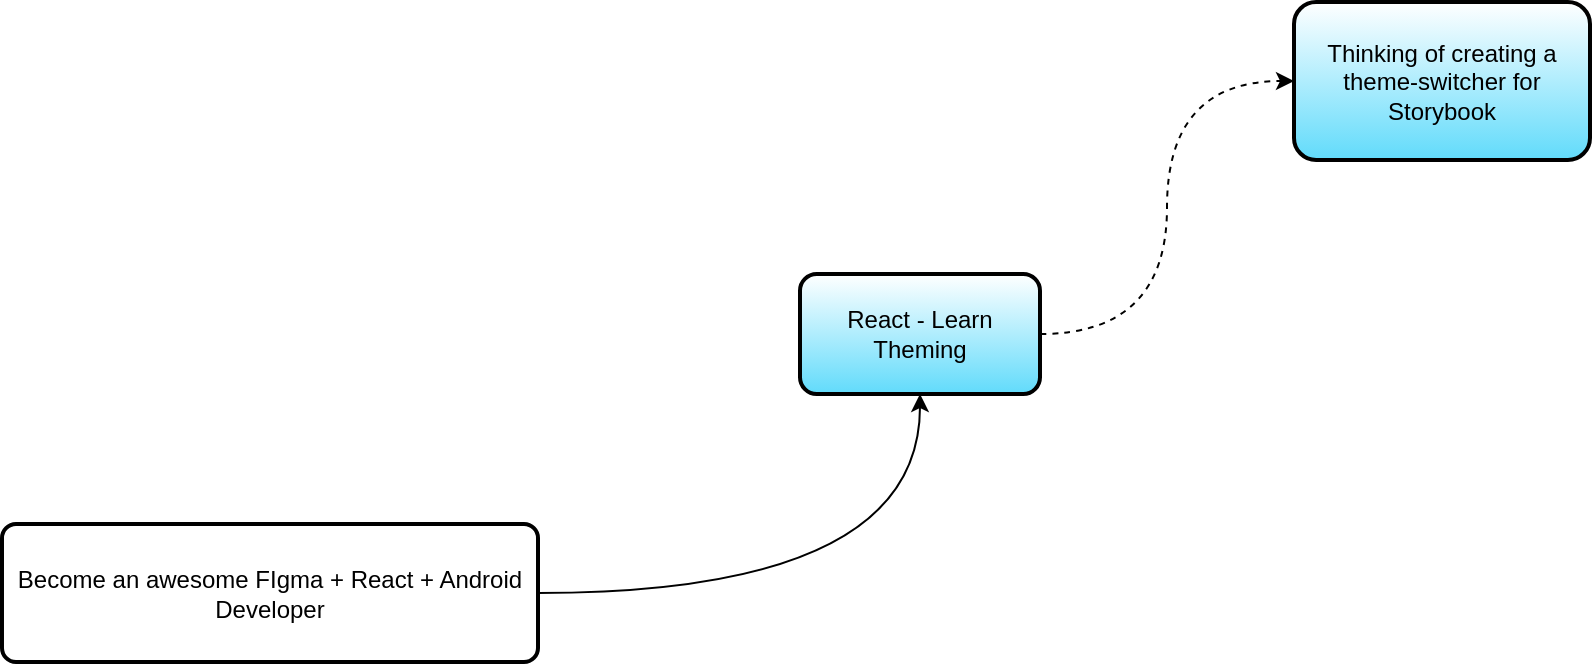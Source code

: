 <mxfile version="21.2.1" type="github">
  <diagram name="Page-1" id="gWOQzrso8Atp6gNEhlsF">
    <mxGraphModel dx="954" dy="1017" grid="0" gridSize="10" guides="1" tooltips="1" connect="1" arrows="1" fold="1" page="0" pageScale="1" pageWidth="850" pageHeight="1100" math="0" shadow="0">
      <root>
        <mxCell id="0" />
        <mxCell id="1" parent="0" />
        <mxCell id="rfJibXWuo8m3Vh0Ya6If-3" value="" style="edgeStyle=orthogonalEdgeStyle;rounded=0;orthogonalLoop=1;jettySize=auto;html=1;elbow=vertical;curved=1;" edge="1" parent="1" source="rfJibXWuo8m3Vh0Ya6If-1" target="rfJibXWuo8m3Vh0Ya6If-2">
          <mxGeometry relative="1" as="geometry" />
        </mxCell>
        <mxCell id="rfJibXWuo8m3Vh0Ya6If-1" value="Become an awesome FIgma + React + Android Developer" style="rounded=1;whiteSpace=wrap;html=1;absoluteArcSize=1;arcSize=14;strokeWidth=2;" vertex="1" parent="1">
          <mxGeometry x="7" y="114" width="268" height="69" as="geometry" />
        </mxCell>
        <mxCell id="rfJibXWuo8m3Vh0Ya6If-5" style="edgeStyle=orthogonalEdgeStyle;rounded=0;orthogonalLoop=1;jettySize=auto;html=1;entryX=0;entryY=0.5;entryDx=0;entryDy=0;curved=1;dashed=1;" edge="1" parent="1" source="rfJibXWuo8m3Vh0Ya6If-2" target="rfJibXWuo8m3Vh0Ya6If-4">
          <mxGeometry relative="1" as="geometry" />
        </mxCell>
        <mxCell id="rfJibXWuo8m3Vh0Ya6If-2" value="React - Learn Theming" style="whiteSpace=wrap;html=1;rounded=1;arcSize=14;strokeWidth=2;gradientColor=#61dbfb;" vertex="1" parent="1">
          <mxGeometry x="406" y="-11" width="120" height="60" as="geometry" />
        </mxCell>
        <mxCell id="rfJibXWuo8m3Vh0Ya6If-4" value="&lt;div&gt;Thinking of creating a theme-switcher for Storybook&lt;/div&gt;" style="whiteSpace=wrap;html=1;rounded=1;arcSize=14;strokeWidth=2;gradientColor=#61dbfb;" vertex="1" parent="1">
          <mxGeometry x="653" y="-147" width="148" height="79" as="geometry" />
        </mxCell>
      </root>
    </mxGraphModel>
  </diagram>
</mxfile>
